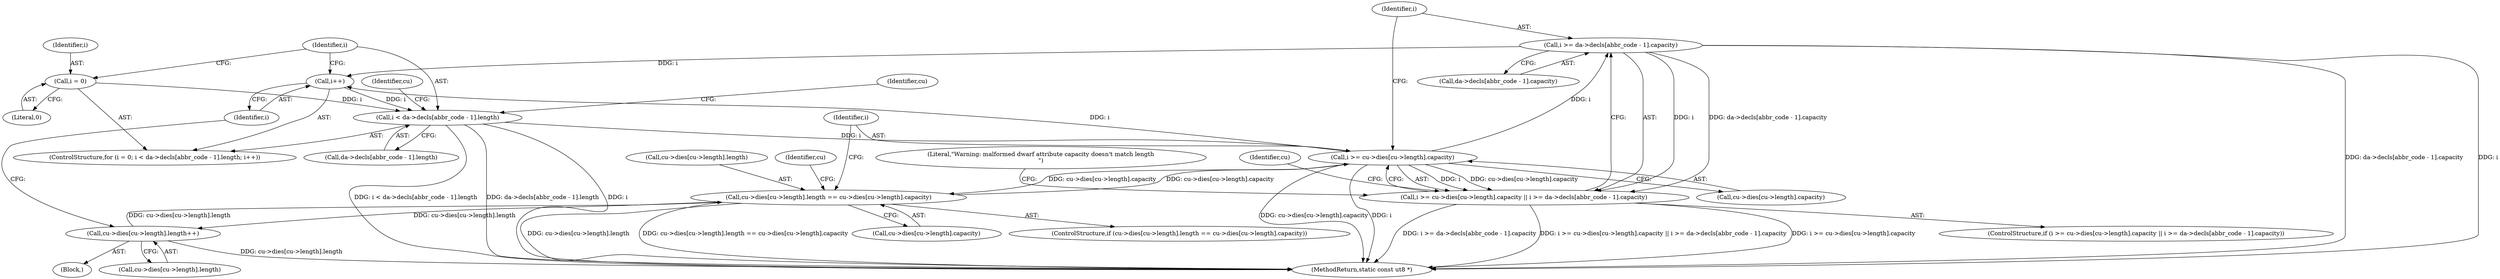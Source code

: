 digraph "0_radare2_bd1bab05083d80464fea854bf4b5c49aaf1b8401@pointer" {
"1000319" [label="(Call,i >= da->decls[abbr_code - 1].capacity)"];
"1000308" [label="(Call,i >= cu->dies[cu->length].capacity)"];
"1000262" [label="(Call,i < da->decls[abbr_code - 1].length)"];
"1000259" [label="(Call,i = 0)"];
"1000273" [label="(Call,i++)"];
"1000319" [label="(Call,i >= da->decls[abbr_code - 1].capacity)"];
"1000277" [label="(Call,cu->dies[cu->length].length == cu->dies[cu->length].capacity)"];
"1000439" [label="(Call,cu->dies[cu->length].length++)"];
"1000307" [label="(Call,i >= cu->dies[cu->length].capacity || i >= da->decls[abbr_code - 1].capacity)"];
"1000307" [label="(Call,i >= cu->dies[cu->length].capacity || i >= da->decls[abbr_code - 1].capacity)"];
"1000274" [label="(Identifier,i)"];
"1000277" [label="(Call,cu->dies[cu->length].length == cu->dies[cu->length].capacity)"];
"1000439" [label="(Call,cu->dies[cu->length].length++)"];
"1000455" [label="(MethodReturn,static const ut8 *)"];
"1000308" [label="(Call,i >= cu->dies[cu->length].capacity)"];
"1000332" [label="(Literal,\"Warning: malformed dwarf attribute capacity doesn't match length\n\")"];
"1000340" [label="(Identifier,cu)"];
"1000278" [label="(Call,cu->dies[cu->length].length)"];
"1000264" [label="(Call,da->decls[abbr_code - 1].length)"];
"1000451" [label="(Identifier,cu)"];
"1000275" [label="(Block,)"];
"1000258" [label="(ControlStructure,for (i = 0; i < da->decls[abbr_code - 1].length; i++))"];
"1000440" [label="(Call,cu->dies[cu->length].length)"];
"1000319" [label="(Call,i >= da->decls[abbr_code - 1].capacity)"];
"1000276" [label="(ControlStructure,if (cu->dies[cu->length].length == cu->dies[cu->length].capacity))"];
"1000260" [label="(Identifier,i)"];
"1000320" [label="(Identifier,i)"];
"1000262" [label="(Call,i < da->decls[abbr_code - 1].length)"];
"1000301" [label="(Identifier,cu)"];
"1000281" [label="(Identifier,cu)"];
"1000263" [label="(Identifier,i)"];
"1000306" [label="(ControlStructure,if (i >= cu->dies[cu->length].capacity || i >= da->decls[abbr_code - 1].capacity))"];
"1000287" [label="(Call,cu->dies[cu->length].capacity)"];
"1000259" [label="(Call,i = 0)"];
"1000310" [label="(Call,cu->dies[cu->length].capacity)"];
"1000273" [label="(Call,i++)"];
"1000261" [label="(Literal,0)"];
"1000321" [label="(Call,da->decls[abbr_code - 1].capacity)"];
"1000309" [label="(Identifier,i)"];
"1000319" -> "1000307"  [label="AST: "];
"1000319" -> "1000321"  [label="CFG: "];
"1000320" -> "1000319"  [label="AST: "];
"1000321" -> "1000319"  [label="AST: "];
"1000307" -> "1000319"  [label="CFG: "];
"1000319" -> "1000455"  [label="DDG: da->decls[abbr_code - 1].capacity"];
"1000319" -> "1000455"  [label="DDG: i"];
"1000319" -> "1000273"  [label="DDG: i"];
"1000319" -> "1000307"  [label="DDG: i"];
"1000319" -> "1000307"  [label="DDG: da->decls[abbr_code - 1].capacity"];
"1000308" -> "1000319"  [label="DDG: i"];
"1000308" -> "1000307"  [label="AST: "];
"1000308" -> "1000310"  [label="CFG: "];
"1000309" -> "1000308"  [label="AST: "];
"1000310" -> "1000308"  [label="AST: "];
"1000320" -> "1000308"  [label="CFG: "];
"1000307" -> "1000308"  [label="CFG: "];
"1000308" -> "1000455"  [label="DDG: cu->dies[cu->length].capacity"];
"1000308" -> "1000455"  [label="DDG: i"];
"1000308" -> "1000273"  [label="DDG: i"];
"1000308" -> "1000277"  [label="DDG: cu->dies[cu->length].capacity"];
"1000308" -> "1000307"  [label="DDG: i"];
"1000308" -> "1000307"  [label="DDG: cu->dies[cu->length].capacity"];
"1000262" -> "1000308"  [label="DDG: i"];
"1000277" -> "1000308"  [label="DDG: cu->dies[cu->length].capacity"];
"1000262" -> "1000258"  [label="AST: "];
"1000262" -> "1000264"  [label="CFG: "];
"1000263" -> "1000262"  [label="AST: "];
"1000264" -> "1000262"  [label="AST: "];
"1000281" -> "1000262"  [label="CFG: "];
"1000451" -> "1000262"  [label="CFG: "];
"1000262" -> "1000455"  [label="DDG: da->decls[abbr_code - 1].length"];
"1000262" -> "1000455"  [label="DDG: i"];
"1000262" -> "1000455"  [label="DDG: i < da->decls[abbr_code - 1].length"];
"1000259" -> "1000262"  [label="DDG: i"];
"1000273" -> "1000262"  [label="DDG: i"];
"1000259" -> "1000258"  [label="AST: "];
"1000259" -> "1000261"  [label="CFG: "];
"1000260" -> "1000259"  [label="AST: "];
"1000261" -> "1000259"  [label="AST: "];
"1000263" -> "1000259"  [label="CFG: "];
"1000273" -> "1000258"  [label="AST: "];
"1000273" -> "1000274"  [label="CFG: "];
"1000274" -> "1000273"  [label="AST: "];
"1000263" -> "1000273"  [label="CFG: "];
"1000277" -> "1000276"  [label="AST: "];
"1000277" -> "1000287"  [label="CFG: "];
"1000278" -> "1000277"  [label="AST: "];
"1000287" -> "1000277"  [label="AST: "];
"1000301" -> "1000277"  [label="CFG: "];
"1000309" -> "1000277"  [label="CFG: "];
"1000277" -> "1000455"  [label="DDG: cu->dies[cu->length].length"];
"1000277" -> "1000455"  [label="DDG: cu->dies[cu->length].length == cu->dies[cu->length].capacity"];
"1000439" -> "1000277"  [label="DDG: cu->dies[cu->length].length"];
"1000277" -> "1000439"  [label="DDG: cu->dies[cu->length].length"];
"1000439" -> "1000275"  [label="AST: "];
"1000439" -> "1000440"  [label="CFG: "];
"1000440" -> "1000439"  [label="AST: "];
"1000274" -> "1000439"  [label="CFG: "];
"1000439" -> "1000455"  [label="DDG: cu->dies[cu->length].length"];
"1000307" -> "1000306"  [label="AST: "];
"1000332" -> "1000307"  [label="CFG: "];
"1000340" -> "1000307"  [label="CFG: "];
"1000307" -> "1000455"  [label="DDG: i >= da->decls[abbr_code - 1].capacity"];
"1000307" -> "1000455"  [label="DDG: i >= cu->dies[cu->length].capacity || i >= da->decls[abbr_code - 1].capacity"];
"1000307" -> "1000455"  [label="DDG: i >= cu->dies[cu->length].capacity"];
}
